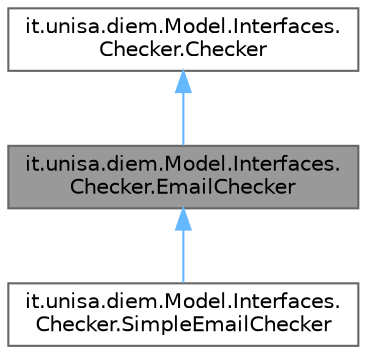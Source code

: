 digraph "it.unisa.diem.Model.Interfaces.Checker.EmailChecker"
{
 // LATEX_PDF_SIZE
  bgcolor="transparent";
  edge [fontname=Helvetica,fontsize=10,labelfontname=Helvetica,labelfontsize=10];
  node [fontname=Helvetica,fontsize=10,shape=box,height=0.2,width=0.4];
  Node1 [id="Node000001",label="it.unisa.diem.Model.Interfaces.\lChecker.EmailChecker",height=0.2,width=0.4,color="gray40", fillcolor="grey60", style="filled", fontcolor="black",tooltip="Classes implementing this interface will be used to check if a certain string is a valid email."];
  Node2 -> Node1 [id="edge1_Node000001_Node000002",dir="back",color="steelblue1",style="solid",tooltip=" "];
  Node2 [id="Node000002",label="it.unisa.diem.Model.Interfaces.\lChecker.Checker",height=0.2,width=0.4,color="gray40", fillcolor="white", style="filled",URL="$interfaceit_1_1unisa_1_1diem_1_1Model_1_1Interfaces_1_1Checker_1_1Checker.html",tooltip="Classes implementing this interface will be used to check if a certain string has a valid format."];
  Node1 -> Node3 [id="edge2_Node000001_Node000003",dir="back",color="steelblue1",style="solid",tooltip=" "];
  Node3 [id="Node000003",label="it.unisa.diem.Model.Interfaces.\lChecker.SimpleEmailChecker",height=0.2,width=0.4,color="gray40", fillcolor="white", style="filled",URL="$classit_1_1unisa_1_1diem_1_1Model_1_1Interfaces_1_1Checker_1_1SimpleEmailChecker.html",tooltip="EmailChecker base implementation, used to check if a certain string is a valid email."];
}
